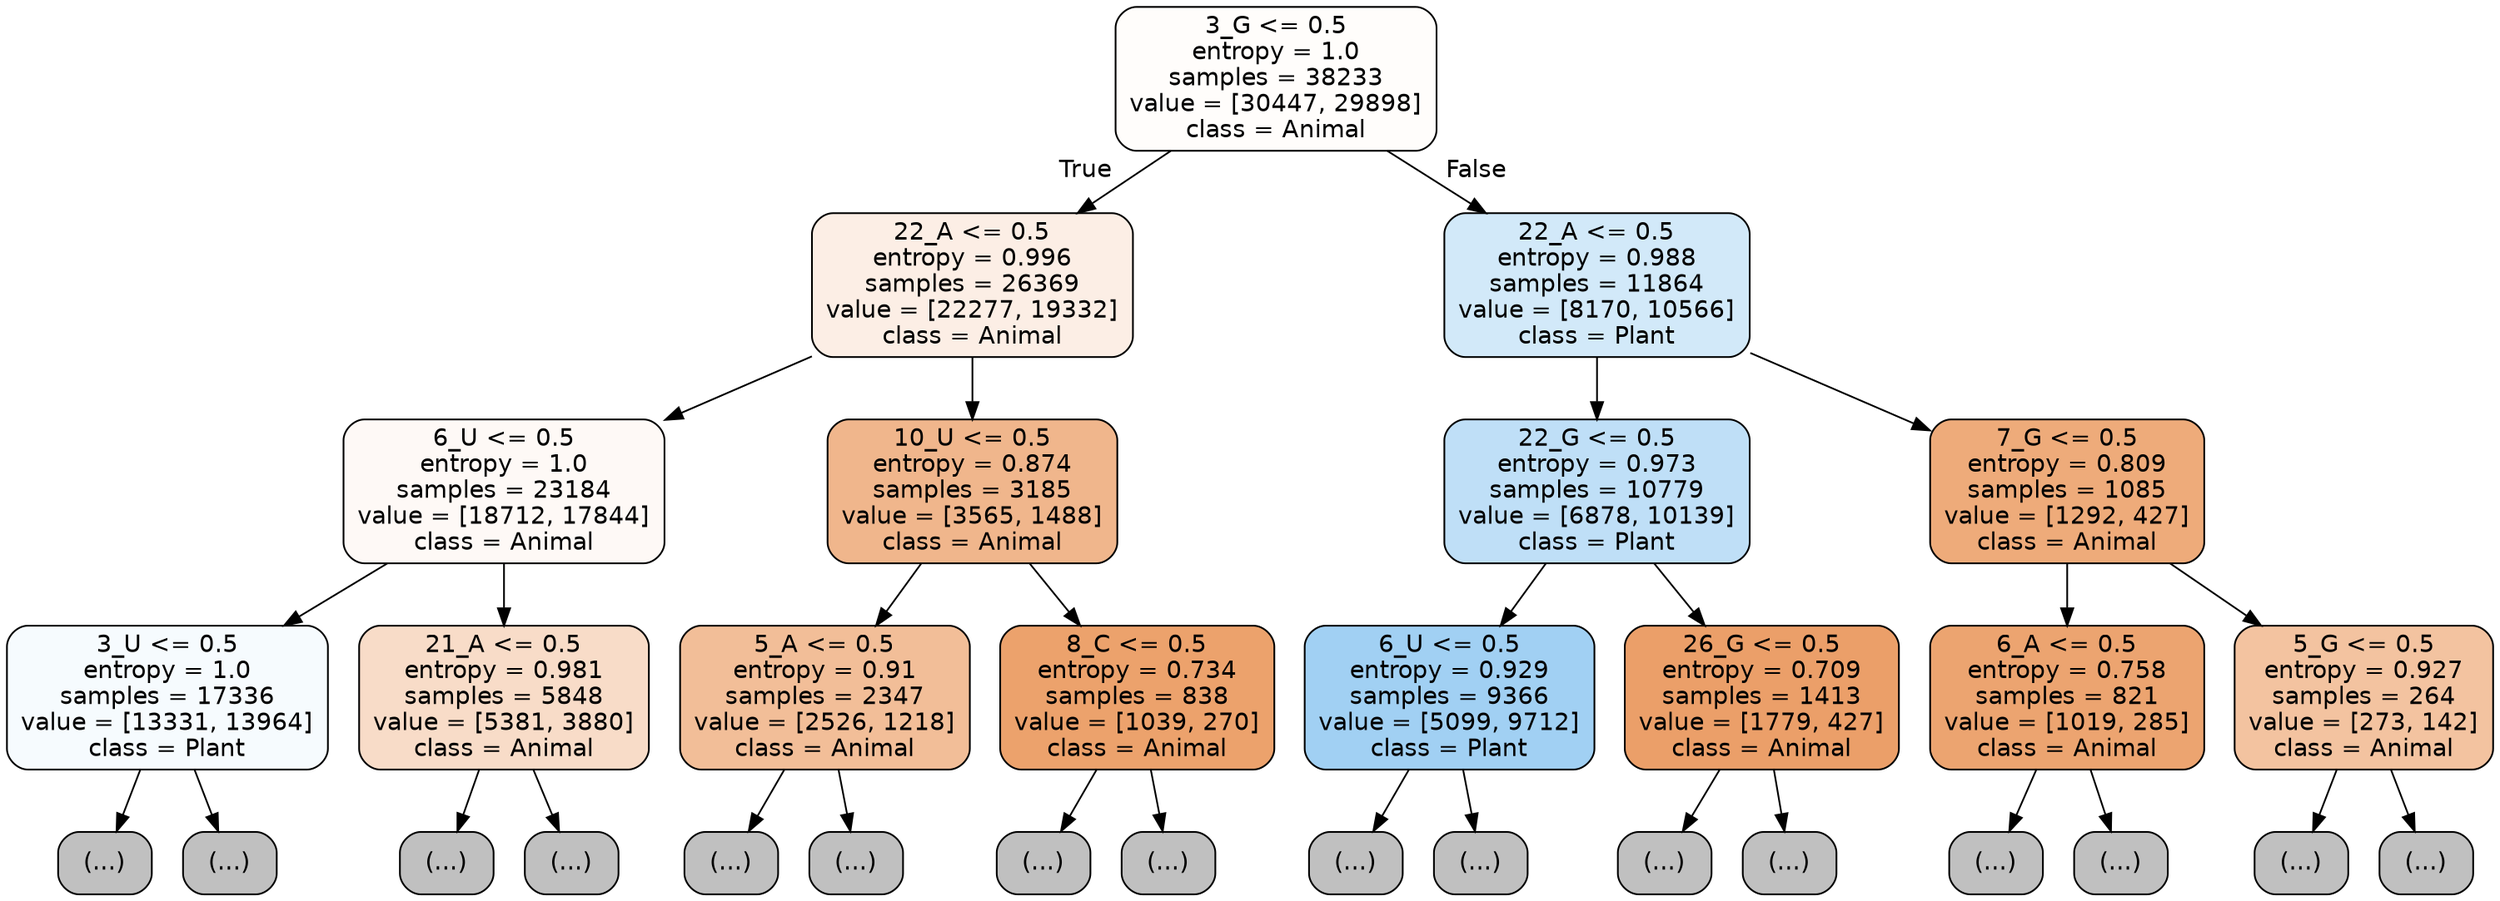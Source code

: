 digraph Tree {
node [shape=box, style="filled, rounded", color="black", fontname="helvetica"] ;
edge [fontname="helvetica"] ;
0 [label="3_G <= 0.5\nentropy = 1.0\nsamples = 38233\nvalue = [30447, 29898]\nclass = Animal", fillcolor="#fffdfb"] ;
1 [label="22_A <= 0.5\nentropy = 0.996\nsamples = 26369\nvalue = [22277, 19332]\nclass = Animal", fillcolor="#fceee5"] ;
0 -> 1 [labeldistance=2.5, labelangle=45, headlabel="True"] ;
2 [label="6_U <= 0.5\nentropy = 1.0\nsamples = 23184\nvalue = [18712, 17844]\nclass = Animal", fillcolor="#fef9f6"] ;
1 -> 2 ;
3 [label="3_U <= 0.5\nentropy = 1.0\nsamples = 17336\nvalue = [13331, 13964]\nclass = Plant", fillcolor="#f6fbfe"] ;
2 -> 3 ;
4 [label="(...)", fillcolor="#C0C0C0"] ;
3 -> 4 ;
4955 [label="(...)", fillcolor="#C0C0C0"] ;
3 -> 4955 ;
7652 [label="21_A <= 0.5\nentropy = 0.981\nsamples = 5848\nvalue = [5381, 3880]\nclass = Animal", fillcolor="#f8dcc8"] ;
2 -> 7652 ;
7653 [label="(...)", fillcolor="#C0C0C0"] ;
7652 -> 7653 ;
10052 [label="(...)", fillcolor="#C0C0C0"] ;
7652 -> 10052 ;
10675 [label="10_U <= 0.5\nentropy = 0.874\nsamples = 3185\nvalue = [3565, 1488]\nclass = Animal", fillcolor="#f0b68c"] ;
1 -> 10675 ;
10676 [label="5_A <= 0.5\nentropy = 0.91\nsamples = 2347\nvalue = [2526, 1218]\nclass = Animal", fillcolor="#f2be98"] ;
10675 -> 10676 ;
10677 [label="(...)", fillcolor="#C0C0C0"] ;
10676 -> 10677 ;
11468 [label="(...)", fillcolor="#C0C0C0"] ;
10676 -> 11468 ;
11701 [label="8_C <= 0.5\nentropy = 0.734\nsamples = 838\nvalue = [1039, 270]\nclass = Animal", fillcolor="#eca26c"] ;
10675 -> 11701 ;
11702 [label="(...)", fillcolor="#C0C0C0"] ;
11701 -> 11702 ;
11953 [label="(...)", fillcolor="#C0C0C0"] ;
11701 -> 11953 ;
12084 [label="22_A <= 0.5\nentropy = 0.988\nsamples = 11864\nvalue = [8170, 10566]\nclass = Plant", fillcolor="#d2e9f9"] ;
0 -> 12084 [labeldistance=2.5, labelangle=-45, headlabel="False"] ;
12085 [label="22_G <= 0.5\nentropy = 0.973\nsamples = 10779\nvalue = [6878, 10139]\nclass = Plant", fillcolor="#bfdff7"] ;
12084 -> 12085 ;
12086 [label="6_U <= 0.5\nentropy = 0.929\nsamples = 9366\nvalue = [5099, 9712]\nclass = Plant", fillcolor="#a1d0f3"] ;
12085 -> 12086 ;
12087 [label="(...)", fillcolor="#C0C0C0"] ;
12086 -> 12087 ;
14776 [label="(...)", fillcolor="#C0C0C0"] ;
12086 -> 14776 ;
15767 [label="26_G <= 0.5\nentropy = 0.709\nsamples = 1413\nvalue = [1779, 427]\nclass = Animal", fillcolor="#eb9f69"] ;
12085 -> 15767 ;
15768 [label="(...)", fillcolor="#C0C0C0"] ;
15767 -> 15768 ;
16305 [label="(...)", fillcolor="#C0C0C0"] ;
15767 -> 16305 ;
16312 [label="7_G <= 0.5\nentropy = 0.809\nsamples = 1085\nvalue = [1292, 427]\nclass = Animal", fillcolor="#eeab7a"] ;
12084 -> 16312 ;
16313 [label="6_A <= 0.5\nentropy = 0.758\nsamples = 821\nvalue = [1019, 285]\nclass = Animal", fillcolor="#eca470"] ;
16312 -> 16313 ;
16314 [label="(...)", fillcolor="#C0C0C0"] ;
16313 -> 16314 ;
16621 [label="(...)", fillcolor="#C0C0C0"] ;
16313 -> 16621 ;
16704 [label="5_G <= 0.5\nentropy = 0.927\nsamples = 264\nvalue = [273, 142]\nclass = Animal", fillcolor="#f3c3a0"] ;
16312 -> 16704 ;
16705 [label="(...)", fillcolor="#C0C0C0"] ;
16704 -> 16705 ;
16826 [label="(...)", fillcolor="#C0C0C0"] ;
16704 -> 16826 ;
}